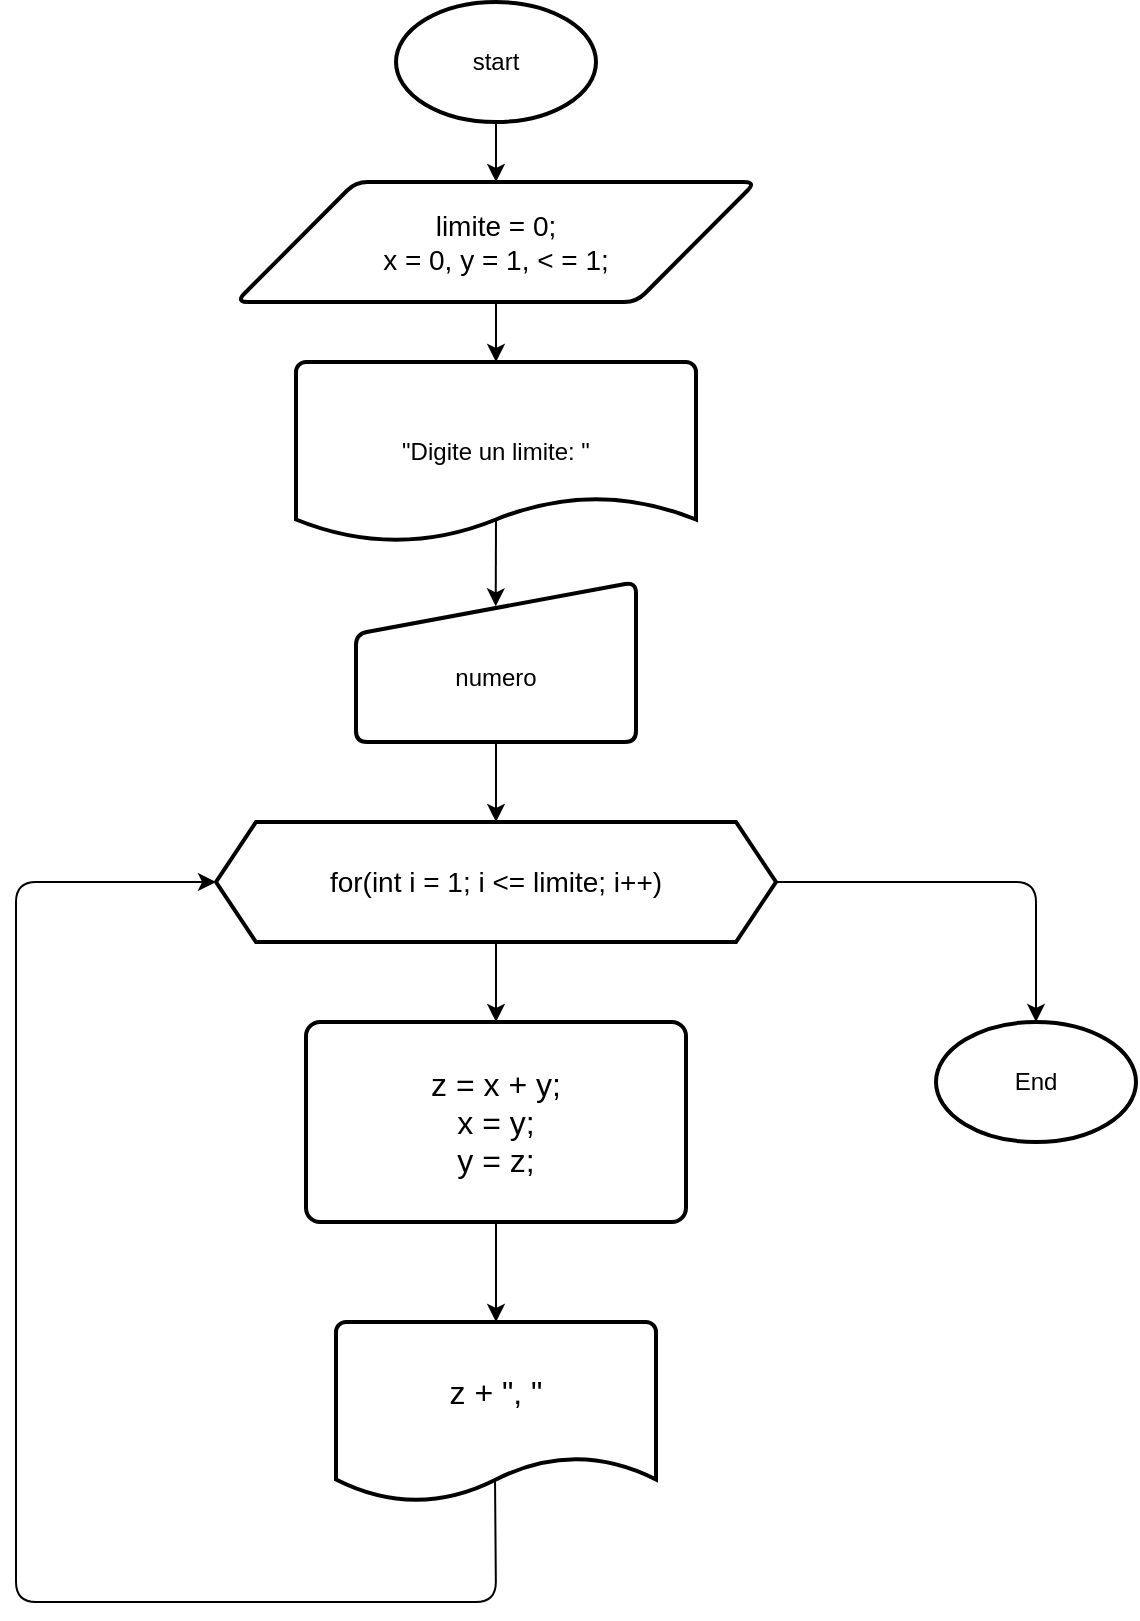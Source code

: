 <mxfile>
    <diagram id="9-Ys6ybNDCATxLvU2Jf1" name="Page-1">
        <mxGraphModel dx="928" dy="733" grid="1" gridSize="10" guides="1" tooltips="1" connect="1" arrows="1" fold="1" page="1" pageScale="1" pageWidth="850" pageHeight="1100" math="0" shadow="0">
            <root>
                <mxCell id="0"/>
                <mxCell id="1" parent="0"/>
                <mxCell id="2" value="start" style="strokeWidth=2;html=1;shape=mxgraph.flowchart.start_1;whiteSpace=wrap;" parent="1" vertex="1">
                    <mxGeometry x="350" y="40" width="100" height="60" as="geometry"/>
                </mxCell>
                <mxCell id="3" value="limite = 0;&lt;div&gt;x = 0, y = 1, &amp;lt; = 1;&lt;/div&gt;" style="shape=parallelogram;html=1;strokeWidth=2;perimeter=parallelogramPerimeter;whiteSpace=wrap;rounded=1;arcSize=12;size=0.23;fontSize=14;" parent="1" vertex="1">
                    <mxGeometry x="270" y="130" width="260" height="60" as="geometry"/>
                </mxCell>
                <mxCell id="5" style="edgeStyle=none;html=1;" parent="1" source="2" edge="1">
                    <mxGeometry relative="1" as="geometry">
                        <mxPoint x="400" y="130" as="targetPoint"/>
                    </mxGeometry>
                </mxCell>
                <mxCell id="6" value="&quot;Digite un limite: &quot;" style="strokeWidth=2;html=1;shape=mxgraph.flowchart.document2;whiteSpace=wrap;size=0.25;" parent="1" vertex="1">
                    <mxGeometry x="300" y="220" width="200" height="90" as="geometry"/>
                </mxCell>
                <mxCell id="7" style="edgeStyle=none;html=1;entryX=0.5;entryY=0;entryDx=0;entryDy=0;entryPerimeter=0;" edge="1" parent="1" source="3" target="6">
                    <mxGeometry relative="1" as="geometry"/>
                </mxCell>
                <mxCell id="11" style="edgeStyle=none;html=1;entryX=0.5;entryY=0;entryDx=0;entryDy=0;" edge="1" parent="1" source="8" target="10">
                    <mxGeometry relative="1" as="geometry"/>
                </mxCell>
                <mxCell id="8" value="&lt;div&gt;&lt;br&gt;&lt;/div&gt;&lt;div&gt;numero&lt;/div&gt;" style="html=1;strokeWidth=2;shape=manualInput;whiteSpace=wrap;rounded=1;size=26;arcSize=11;" vertex="1" parent="1">
                    <mxGeometry x="330" y="330" width="140" height="80" as="geometry"/>
                </mxCell>
                <mxCell id="9" style="edgeStyle=none;html=1;entryX=0.499;entryY=0.152;entryDx=0;entryDy=0;entryPerimeter=0;exitX=0.5;exitY=0.872;exitDx=0;exitDy=0;exitPerimeter=0;" edge="1" parent="1" source="6" target="8">
                    <mxGeometry relative="1" as="geometry"/>
                </mxCell>
                <mxCell id="13" style="edgeStyle=none;html=1;entryX=0.5;entryY=0;entryDx=0;entryDy=0;" edge="1" parent="1" source="10" target="12">
                    <mxGeometry relative="1" as="geometry"/>
                </mxCell>
                <mxCell id="17" style="edgeStyle=none;html=1;entryX=0.5;entryY=0;entryDx=0;entryDy=0;entryPerimeter=0;exitX=1;exitY=0.5;exitDx=0;exitDy=0;" edge="1" parent="1" source="10" target="18">
                    <mxGeometry relative="1" as="geometry">
                        <mxPoint x="680" y="480" as="targetPoint"/>
                        <Array as="points">
                            <mxPoint x="670" y="480"/>
                        </Array>
                    </mxGeometry>
                </mxCell>
                <mxCell id="10" value="for(int i = 1; i &amp;lt;= limite; i++)" style="shape=hexagon;perimeter=hexagonPerimeter2;whiteSpace=wrap;html=1;fixedSize=1;strokeWidth=2;fontSize=14;" vertex="1" parent="1">
                    <mxGeometry x="260" y="450" width="280" height="60" as="geometry"/>
                </mxCell>
                <mxCell id="12" value="z = x + y;&lt;div&gt;x = y;&lt;/div&gt;&lt;div&gt;y = z;&lt;/div&gt;" style="rounded=1;whiteSpace=wrap;html=1;absoluteArcSize=1;arcSize=14;strokeWidth=2;fontSize=16;" vertex="1" parent="1">
                    <mxGeometry x="305" y="550" width="190" height="100" as="geometry"/>
                </mxCell>
                <mxCell id="16" style="edgeStyle=none;html=1;entryX=0;entryY=0.5;entryDx=0;entryDy=0;exitX=0.497;exitY=0.888;exitDx=0;exitDy=0;exitPerimeter=0;" edge="1" parent="1" source="14" target="10">
                    <mxGeometry relative="1" as="geometry">
                        <mxPoint x="350.0" y="836.95" as="sourcePoint"/>
                        <mxPoint x="211.44" y="540" as="targetPoint"/>
                        <Array as="points">
                            <mxPoint x="400" y="840"/>
                            <mxPoint x="160" y="840"/>
                            <mxPoint x="160" y="480"/>
                        </Array>
                    </mxGeometry>
                </mxCell>
                <mxCell id="14" value="z + &quot;, &quot;&lt;div&gt;&lt;br&gt;&lt;/div&gt;" style="strokeWidth=2;html=1;shape=mxgraph.flowchart.document2;whiteSpace=wrap;size=0.25;fontSize=16;" vertex="1" parent="1">
                    <mxGeometry x="320" y="700" width="160" height="90" as="geometry"/>
                </mxCell>
                <mxCell id="15" style="edgeStyle=none;html=1;entryX=0.5;entryY=0;entryDx=0;entryDy=0;entryPerimeter=0;" edge="1" parent="1" source="12" target="14">
                    <mxGeometry relative="1" as="geometry"/>
                </mxCell>
                <mxCell id="18" value="End" style="strokeWidth=2;html=1;shape=mxgraph.flowchart.start_1;whiteSpace=wrap;" vertex="1" parent="1">
                    <mxGeometry x="620" y="550" width="100" height="60" as="geometry"/>
                </mxCell>
            </root>
        </mxGraphModel>
    </diagram>
</mxfile>
